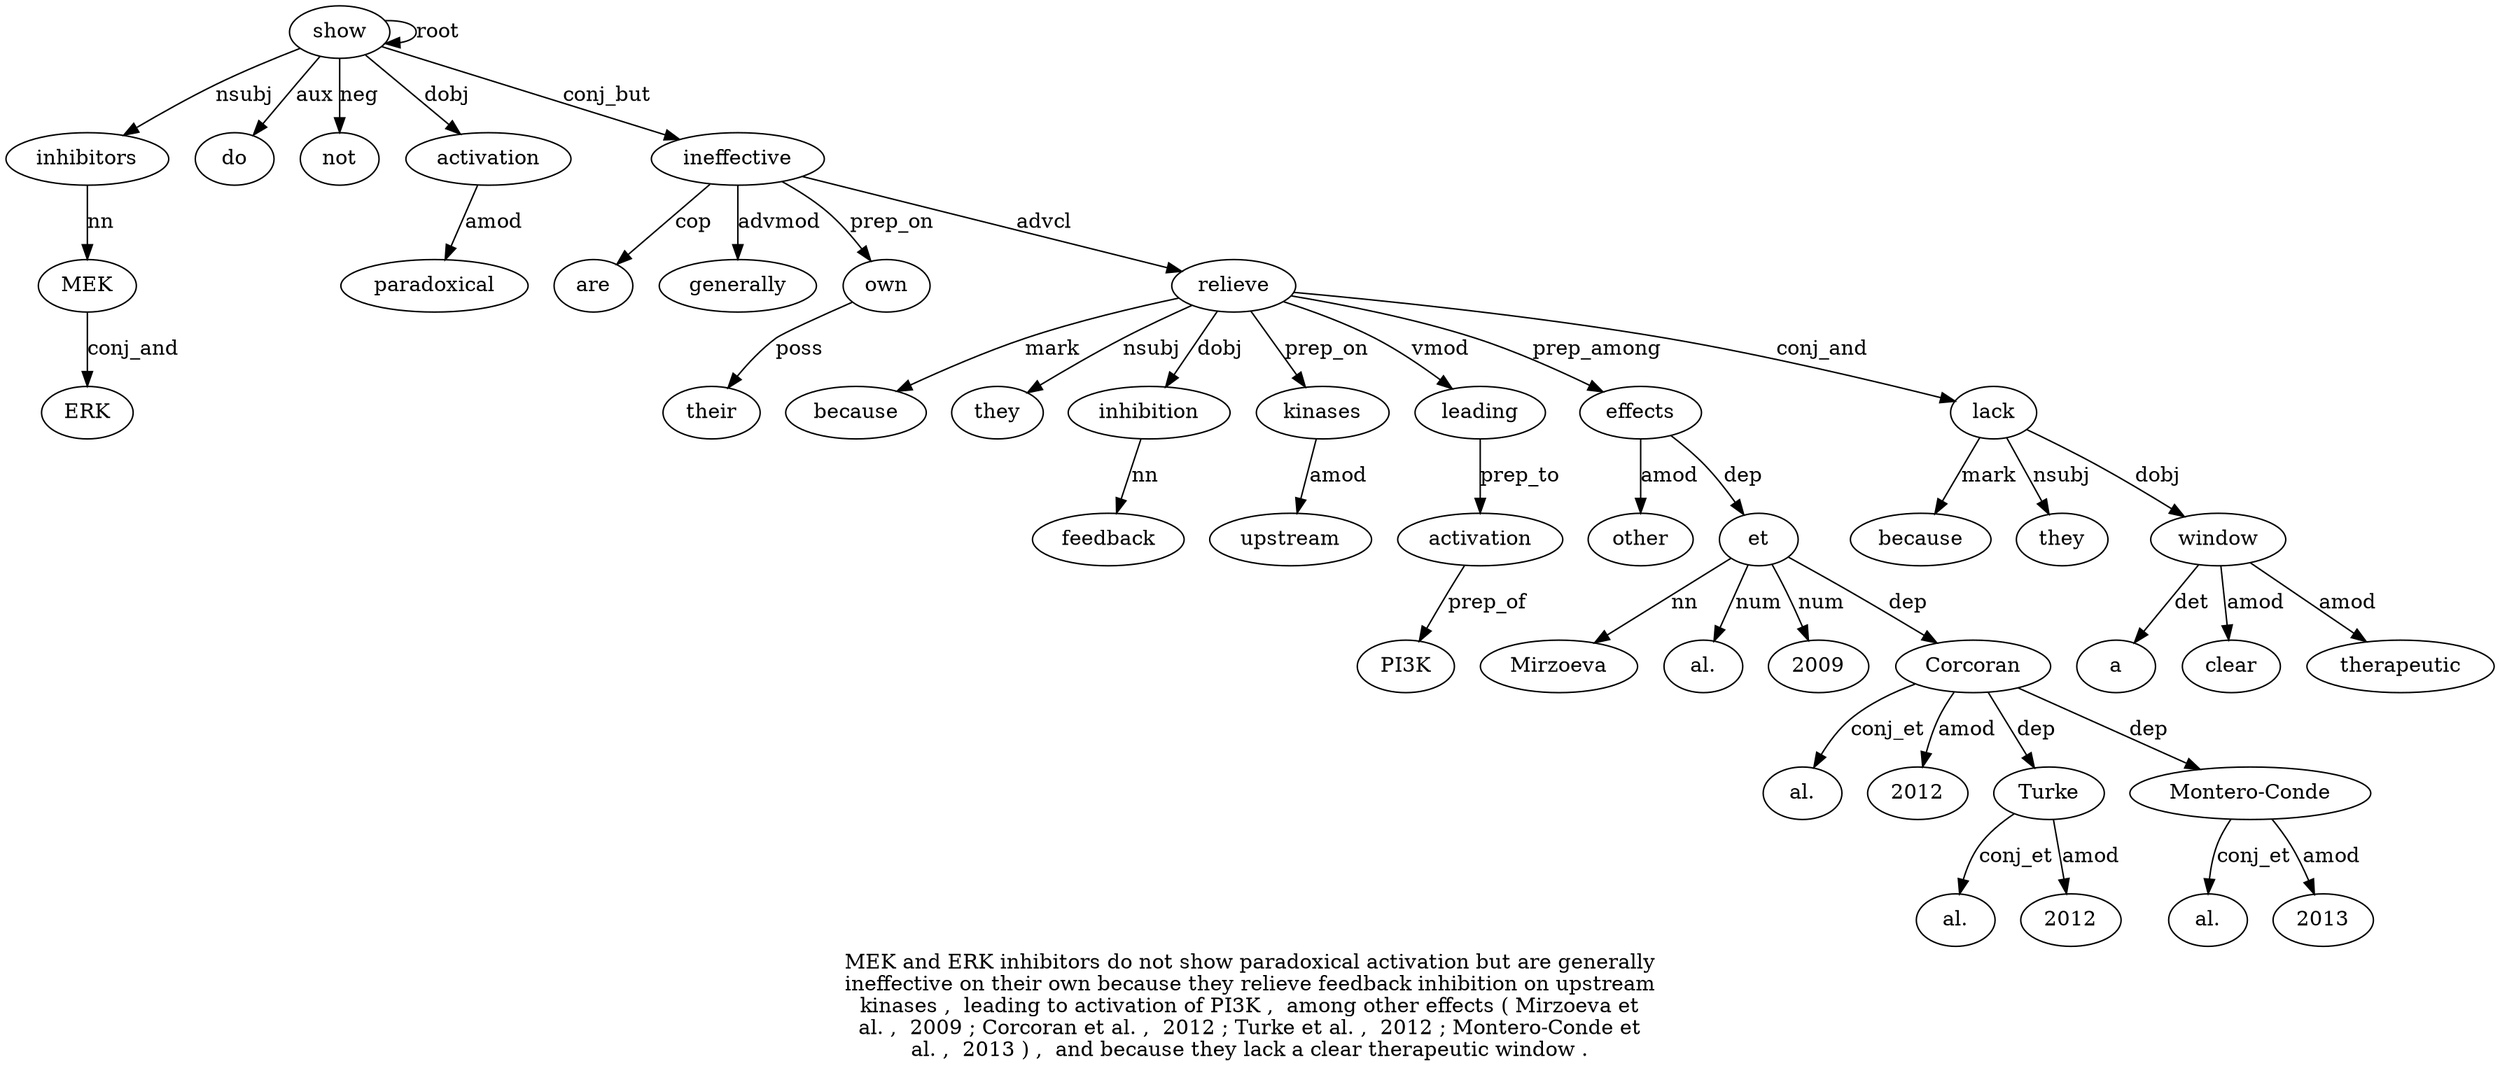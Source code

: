 digraph "MEK and ERK inhibitors do not show paradoxical activation but are generally ineffective on their own because they relieve feedback inhibition on upstream kinases ,  leading to activation of PI3K ,  among other effects ( Mirzoeva et al. ,  2009 ; Corcoran et al. ,  2012 ; Turke et al. ,  2012 ; Montero-Conde et al. ,  2013 ) ,  and because they lack a clear therapeutic window ." {
label="MEK and ERK inhibitors do not show paradoxical activation but are generally
ineffective on their own because they relieve feedback inhibition on upstream
kinases ,  leading to activation of PI3K ,  among other effects ( Mirzoeva et
al. ,  2009 ; Corcoran et al. ,  2012 ; Turke et al. ,  2012 ; Montero-Conde et
al. ,  2013 ) ,  and because they lack a clear therapeutic window .";
inhibitors4 [style=filled, fillcolor=white, label=inhibitors];
MEK1 [style=filled, fillcolor=white, label=MEK];
inhibitors4 -> MEK1  [label=nn];
ERK3 [style=filled, fillcolor=white, label=ERK];
MEK1 -> ERK3  [label=conj_and];
show7 [style=filled, fillcolor=white, label=show];
show7 -> inhibitors4  [label=nsubj];
do5 [style=filled, fillcolor=white, label=do];
show7 -> do5  [label=aux];
not6 [style=filled, fillcolor=white, label=not];
show7 -> not6  [label=neg];
show7 -> show7  [label=root];
activation9 [style=filled, fillcolor=white, label=activation];
paradoxical8 [style=filled, fillcolor=white, label=paradoxical];
activation9 -> paradoxical8  [label=amod];
show7 -> activation9  [label=dobj];
ineffective13 [style=filled, fillcolor=white, label=ineffective];
are11 [style=filled, fillcolor=white, label=are];
ineffective13 -> are11  [label=cop];
generally12 [style=filled, fillcolor=white, label=generally];
ineffective13 -> generally12  [label=advmod];
show7 -> ineffective13  [label=conj_but];
own16 [style=filled, fillcolor=white, label=own];
their15 [style=filled, fillcolor=white, label=their];
own16 -> their15  [label=poss];
ineffective13 -> own16  [label=prep_on];
relieve19 [style=filled, fillcolor=white, label=relieve];
because17 [style=filled, fillcolor=white, label=because];
relieve19 -> because17  [label=mark];
they18 [style=filled, fillcolor=white, label=they];
relieve19 -> they18  [label=nsubj];
ineffective13 -> relieve19  [label=advcl];
inhibition21 [style=filled, fillcolor=white, label=inhibition];
feedback20 [style=filled, fillcolor=white, label=feedback];
inhibition21 -> feedback20  [label=nn];
relieve19 -> inhibition21  [label=dobj];
kinases24 [style=filled, fillcolor=white, label=kinases];
upstream23 [style=filled, fillcolor=white, label=upstream];
kinases24 -> upstream23  [label=amod];
relieve19 -> kinases24  [label=prep_on];
leading26 [style=filled, fillcolor=white, label=leading];
relieve19 -> leading26  [label=vmod];
activation28 [style=filled, fillcolor=white, label=activation];
leading26 -> activation28  [label=prep_to];
PI3K30 [style=filled, fillcolor=white, label=PI3K];
activation28 -> PI3K30  [label=prep_of];
effects34 [style=filled, fillcolor=white, label=effects];
other33 [style=filled, fillcolor=white, label=other];
effects34 -> other33  [label=amod];
relieve19 -> effects34  [label=prep_among];
et37 [style=filled, fillcolor=white, label=et];
Mirzoeva36 [style=filled, fillcolor=white, label=Mirzoeva];
et37 -> Mirzoeva36  [label=nn];
effects34 -> et37  [label=dep];
"al.38" [style=filled, fillcolor=white, label="al."];
et37 -> "al.38"  [label=num];
20094 [style=filled, fillcolor=white, label=2009];
et37 -> 20094  [label=num];
Corcoran42 [style=filled, fillcolor=white, label=Corcoran];
et37 -> Corcoran42  [label=dep];
"al.44" [style=filled, fillcolor=white, label="al."];
Corcoran42 -> "al.44"  [label=conj_et];
201246 [style=filled, fillcolor=white, label=2012];
Corcoran42 -> 201246  [label=amod];
Turke48 [style=filled, fillcolor=white, label=Turke];
Corcoran42 -> Turke48  [label=dep];
"al.50" [style=filled, fillcolor=white, label="al."];
Turke48 -> "al.50"  [label=conj_et];
20125 [style=filled, fillcolor=white, label=2012];
Turke48 -> 20125  [label=amod];
"Montero-Conde54" [style=filled, fillcolor=white, label="Montero-Conde"];
Corcoran42 -> "Montero-Conde54"  [label=dep];
"al.56" [style=filled, fillcolor=white, label="al."];
"Montero-Conde54" -> "al.56"  [label=conj_et];
201358 [style=filled, fillcolor=white, label=2013];
"Montero-Conde54" -> 201358  [label=amod];
lack64 [style=filled, fillcolor=white, label=lack];
because62 [style=filled, fillcolor=white, label=because];
lack64 -> because62  [label=mark];
they63 [style=filled, fillcolor=white, label=they];
lack64 -> they63  [label=nsubj];
relieve19 -> lack64  [label=conj_and];
window68 [style=filled, fillcolor=white, label=window];
a65 [style=filled, fillcolor=white, label=a];
window68 -> a65  [label=det];
clear66 [style=filled, fillcolor=white, label=clear];
window68 -> clear66  [label=amod];
therapeutic67 [style=filled, fillcolor=white, label=therapeutic];
window68 -> therapeutic67  [label=amod];
lack64 -> window68  [label=dobj];
}
